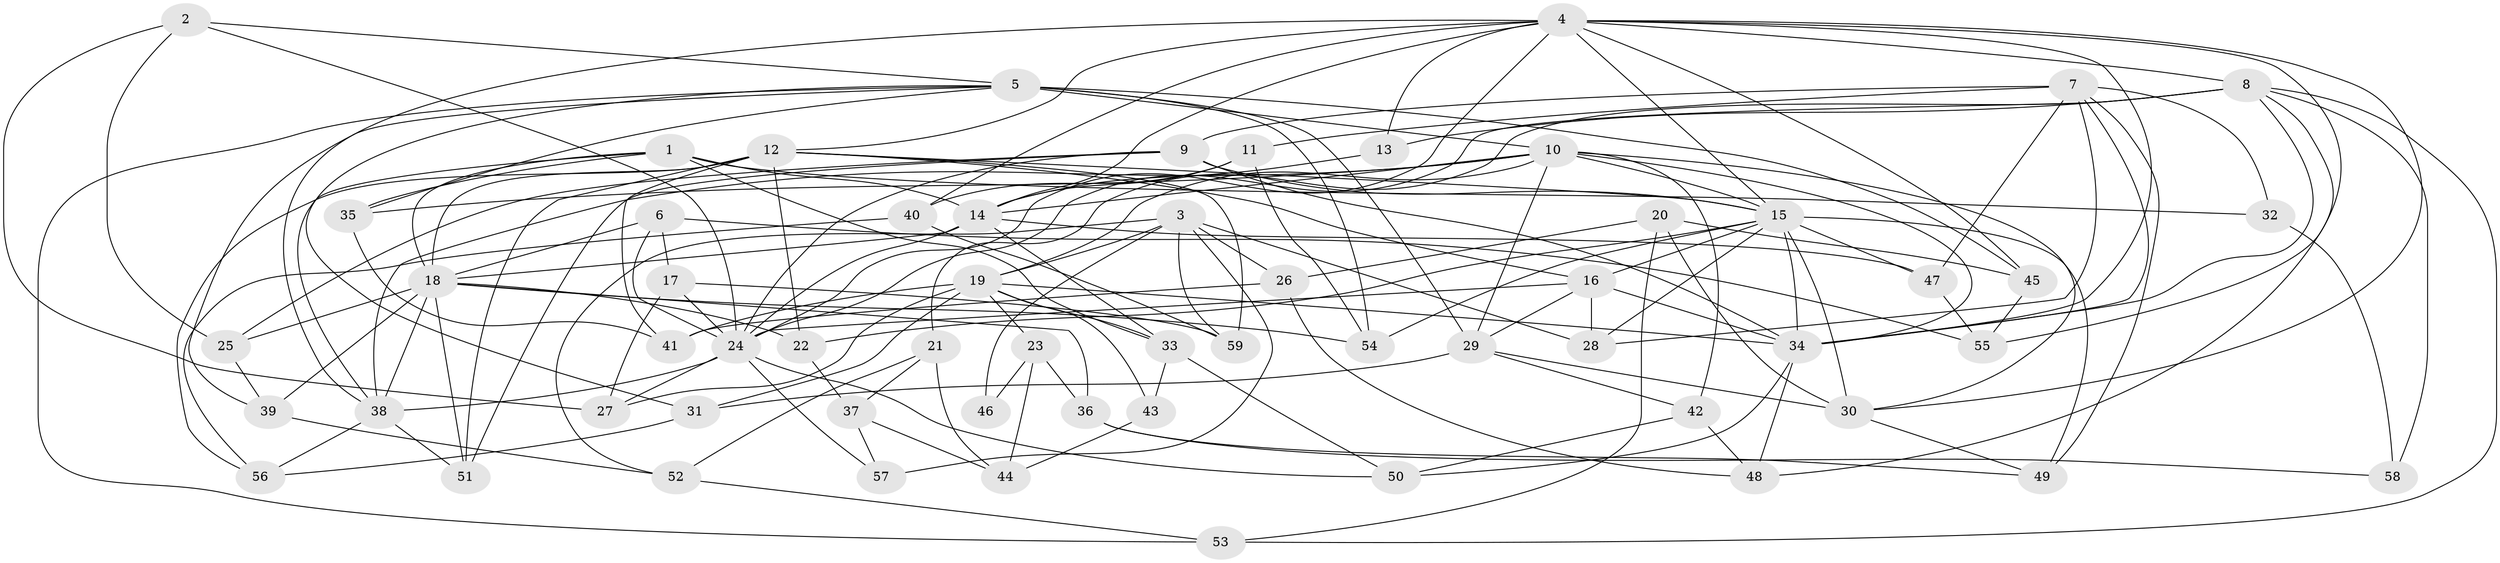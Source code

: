 // original degree distribution, {4: 1.0}
// Generated by graph-tools (version 1.1) at 2025/38/03/09/25 02:38:16]
// undirected, 59 vertices, 158 edges
graph export_dot {
graph [start="1"]
  node [color=gray90,style=filled];
  1;
  2;
  3;
  4;
  5;
  6;
  7;
  8;
  9;
  10;
  11;
  12;
  13;
  14;
  15;
  16;
  17;
  18;
  19;
  20;
  21;
  22;
  23;
  24;
  25;
  26;
  27;
  28;
  29;
  30;
  31;
  32;
  33;
  34;
  35;
  36;
  37;
  38;
  39;
  40;
  41;
  42;
  43;
  44;
  45;
  46;
  47;
  48;
  49;
  50;
  51;
  52;
  53;
  54;
  55;
  56;
  57;
  58;
  59;
  1 -- 14 [weight=1.0];
  1 -- 18 [weight=1.0];
  1 -- 32 [weight=1.0];
  1 -- 33 [weight=1.0];
  1 -- 35 [weight=1.0];
  1 -- 38 [weight=1.0];
  2 -- 5 [weight=1.0];
  2 -- 24 [weight=1.0];
  2 -- 25 [weight=1.0];
  2 -- 27 [weight=1.0];
  3 -- 19 [weight=1.0];
  3 -- 26 [weight=1.0];
  3 -- 28 [weight=1.0];
  3 -- 46 [weight=3.0];
  3 -- 52 [weight=1.0];
  3 -- 57 [weight=2.0];
  3 -- 59 [weight=1.0];
  4 -- 8 [weight=1.0];
  4 -- 12 [weight=1.0];
  4 -- 13 [weight=1.0];
  4 -- 14 [weight=1.0];
  4 -- 15 [weight=1.0];
  4 -- 24 [weight=1.0];
  4 -- 30 [weight=1.0];
  4 -- 34 [weight=1.0];
  4 -- 38 [weight=1.0];
  4 -- 40 [weight=1.0];
  4 -- 45 [weight=1.0];
  4 -- 55 [weight=1.0];
  5 -- 10 [weight=2.0];
  5 -- 29 [weight=3.0];
  5 -- 31 [weight=1.0];
  5 -- 35 [weight=1.0];
  5 -- 39 [weight=1.0];
  5 -- 45 [weight=1.0];
  5 -- 53 [weight=1.0];
  5 -- 54 [weight=1.0];
  6 -- 17 [weight=1.0];
  6 -- 18 [weight=1.0];
  6 -- 24 [weight=1.0];
  6 -- 55 [weight=1.0];
  7 -- 9 [weight=1.0];
  7 -- 11 [weight=1.0];
  7 -- 28 [weight=1.0];
  7 -- 32 [weight=2.0];
  7 -- 34 [weight=1.0];
  7 -- 47 [weight=1.0];
  7 -- 49 [weight=1.0];
  8 -- 13 [weight=2.0];
  8 -- 21 [weight=1.0];
  8 -- 24 [weight=1.0];
  8 -- 34 [weight=1.0];
  8 -- 48 [weight=1.0];
  8 -- 53 [weight=1.0];
  8 -- 58 [weight=2.0];
  9 -- 15 [weight=1.0];
  9 -- 24 [weight=1.0];
  9 -- 25 [weight=1.0];
  9 -- 34 [weight=1.0];
  9 -- 51 [weight=1.0];
  10 -- 14 [weight=1.0];
  10 -- 15 [weight=1.0];
  10 -- 19 [weight=1.0];
  10 -- 29 [weight=1.0];
  10 -- 30 [weight=1.0];
  10 -- 34 [weight=1.0];
  10 -- 35 [weight=1.0];
  10 -- 38 [weight=2.0];
  10 -- 42 [weight=1.0];
  11 -- 14 [weight=1.0];
  11 -- 40 [weight=1.0];
  11 -- 54 [weight=1.0];
  12 -- 15 [weight=1.0];
  12 -- 16 [weight=1.0];
  12 -- 18 [weight=2.0];
  12 -- 22 [weight=1.0];
  12 -- 41 [weight=1.0];
  12 -- 51 [weight=1.0];
  12 -- 56 [weight=1.0];
  12 -- 59 [weight=1.0];
  13 -- 14 [weight=1.0];
  14 -- 18 [weight=1.0];
  14 -- 24 [weight=1.0];
  14 -- 33 [weight=2.0];
  14 -- 47 [weight=1.0];
  15 -- 16 [weight=1.0];
  15 -- 22 [weight=1.0];
  15 -- 28 [weight=1.0];
  15 -- 30 [weight=1.0];
  15 -- 34 [weight=1.0];
  15 -- 47 [weight=1.0];
  15 -- 49 [weight=1.0];
  15 -- 54 [weight=1.0];
  16 -- 24 [weight=1.0];
  16 -- 28 [weight=1.0];
  16 -- 29 [weight=1.0];
  16 -- 34 [weight=1.0];
  17 -- 24 [weight=1.0];
  17 -- 27 [weight=1.0];
  17 -- 59 [weight=1.0];
  18 -- 22 [weight=1.0];
  18 -- 25 [weight=1.0];
  18 -- 36 [weight=1.0];
  18 -- 38 [weight=1.0];
  18 -- 39 [weight=1.0];
  18 -- 51 [weight=1.0];
  18 -- 54 [weight=1.0];
  19 -- 23 [weight=1.0];
  19 -- 27 [weight=1.0];
  19 -- 31 [weight=1.0];
  19 -- 33 [weight=1.0];
  19 -- 34 [weight=1.0];
  19 -- 41 [weight=1.0];
  19 -- 43 [weight=2.0];
  20 -- 26 [weight=1.0];
  20 -- 30 [weight=1.0];
  20 -- 45 [weight=1.0];
  20 -- 53 [weight=1.0];
  21 -- 37 [weight=1.0];
  21 -- 44 [weight=1.0];
  21 -- 52 [weight=1.0];
  22 -- 37 [weight=1.0];
  23 -- 36 [weight=1.0];
  23 -- 44 [weight=1.0];
  23 -- 46 [weight=1.0];
  24 -- 27 [weight=1.0];
  24 -- 38 [weight=1.0];
  24 -- 50 [weight=1.0];
  24 -- 57 [weight=1.0];
  25 -- 39 [weight=1.0];
  26 -- 41 [weight=1.0];
  26 -- 48 [weight=1.0];
  29 -- 30 [weight=1.0];
  29 -- 31 [weight=1.0];
  29 -- 42 [weight=1.0];
  30 -- 49 [weight=1.0];
  31 -- 56 [weight=1.0];
  32 -- 58 [weight=1.0];
  33 -- 43 [weight=1.0];
  33 -- 50 [weight=1.0];
  34 -- 48 [weight=1.0];
  34 -- 50 [weight=1.0];
  35 -- 41 [weight=1.0];
  36 -- 49 [weight=1.0];
  36 -- 58 [weight=1.0];
  37 -- 44 [weight=1.0];
  37 -- 57 [weight=1.0];
  38 -- 51 [weight=1.0];
  38 -- 56 [weight=1.0];
  39 -- 52 [weight=1.0];
  40 -- 56 [weight=1.0];
  40 -- 59 [weight=1.0];
  42 -- 48 [weight=1.0];
  42 -- 50 [weight=1.0];
  43 -- 44 [weight=1.0];
  45 -- 55 [weight=1.0];
  47 -- 55 [weight=1.0];
  52 -- 53 [weight=1.0];
}
